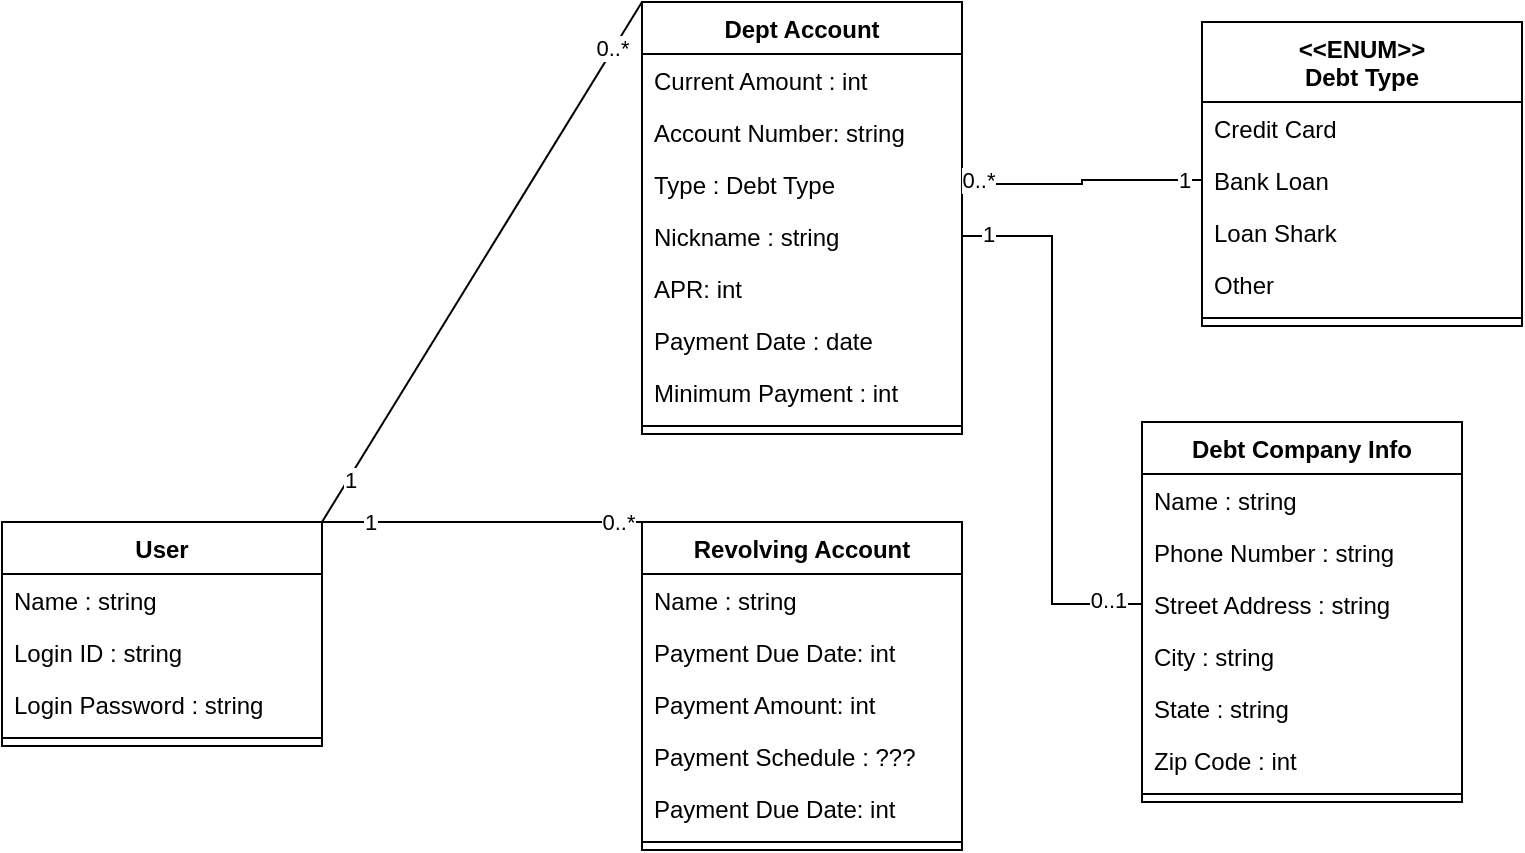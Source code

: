 <mxfile version="15.0.3" type="github">
  <diagram id="C5RBs43oDa-KdzZeNtuy" name="Page-1">
    <mxGraphModel dx="1422" dy="729" grid="1" gridSize="10" guides="1" tooltips="1" connect="1" arrows="1" fold="1" page="1" pageScale="1" pageWidth="827" pageHeight="1169" math="0" shadow="0">
      <root>
        <mxCell id="WIyWlLk6GJQsqaUBKTNV-0" />
        <mxCell id="WIyWlLk6GJQsqaUBKTNV-1" parent="WIyWlLk6GJQsqaUBKTNV-0" />
        <mxCell id="2ctmbRKMQEPnxCyGEqB2-3" value="Debt Company Info" style="swimlane;fontStyle=1;align=center;verticalAlign=top;childLayout=stackLayout;horizontal=1;startSize=26;horizontalStack=0;resizeParent=1;resizeParentMax=0;resizeLast=0;collapsible=1;marginBottom=0;" vertex="1" parent="WIyWlLk6GJQsqaUBKTNV-1">
          <mxGeometry x="610" y="310" width="160" height="190" as="geometry" />
        </mxCell>
        <mxCell id="2ctmbRKMQEPnxCyGEqB2-4" value="Name : string" style="text;strokeColor=none;fillColor=none;align=left;verticalAlign=top;spacingLeft=4;spacingRight=4;overflow=hidden;rotatable=0;points=[[0,0.5],[1,0.5]];portConstraint=eastwest;" vertex="1" parent="2ctmbRKMQEPnxCyGEqB2-3">
          <mxGeometry y="26" width="160" height="26" as="geometry" />
        </mxCell>
        <mxCell id="2ctmbRKMQEPnxCyGEqB2-7" value="Phone Number : string" style="text;strokeColor=none;fillColor=none;align=left;verticalAlign=top;spacingLeft=4;spacingRight=4;overflow=hidden;rotatable=0;points=[[0,0.5],[1,0.5]];portConstraint=eastwest;" vertex="1" parent="2ctmbRKMQEPnxCyGEqB2-3">
          <mxGeometry y="52" width="160" height="26" as="geometry" />
        </mxCell>
        <mxCell id="2ctmbRKMQEPnxCyGEqB2-8" value="Street Address : string" style="text;strokeColor=none;fillColor=none;align=left;verticalAlign=top;spacingLeft=4;spacingRight=4;overflow=hidden;rotatable=0;points=[[0,0.5],[1,0.5]];portConstraint=eastwest;" vertex="1" parent="2ctmbRKMQEPnxCyGEqB2-3">
          <mxGeometry y="78" width="160" height="26" as="geometry" />
        </mxCell>
        <mxCell id="2ctmbRKMQEPnxCyGEqB2-11" value="City : string" style="text;strokeColor=none;fillColor=none;align=left;verticalAlign=top;spacingLeft=4;spacingRight=4;overflow=hidden;rotatable=0;points=[[0,0.5],[1,0.5]];portConstraint=eastwest;" vertex="1" parent="2ctmbRKMQEPnxCyGEqB2-3">
          <mxGeometry y="104" width="160" height="26" as="geometry" />
        </mxCell>
        <mxCell id="2ctmbRKMQEPnxCyGEqB2-9" value="State : string" style="text;strokeColor=none;fillColor=none;align=left;verticalAlign=top;spacingLeft=4;spacingRight=4;overflow=hidden;rotatable=0;points=[[0,0.5],[1,0.5]];portConstraint=eastwest;" vertex="1" parent="2ctmbRKMQEPnxCyGEqB2-3">
          <mxGeometry y="130" width="160" height="26" as="geometry" />
        </mxCell>
        <mxCell id="2ctmbRKMQEPnxCyGEqB2-10" value="Zip Code : int" style="text;strokeColor=none;fillColor=none;align=left;verticalAlign=top;spacingLeft=4;spacingRight=4;overflow=hidden;rotatable=0;points=[[0,0.5],[1,0.5]];portConstraint=eastwest;" vertex="1" parent="2ctmbRKMQEPnxCyGEqB2-3">
          <mxGeometry y="156" width="160" height="26" as="geometry" />
        </mxCell>
        <mxCell id="2ctmbRKMQEPnxCyGEqB2-5" value="" style="line;strokeWidth=1;fillColor=none;align=left;verticalAlign=middle;spacingTop=-1;spacingLeft=3;spacingRight=3;rotatable=0;labelPosition=right;points=[];portConstraint=eastwest;" vertex="1" parent="2ctmbRKMQEPnxCyGEqB2-3">
          <mxGeometry y="182" width="160" height="8" as="geometry" />
        </mxCell>
        <mxCell id="2ctmbRKMQEPnxCyGEqB2-12" value="Dept Account" style="swimlane;fontStyle=1;align=center;verticalAlign=top;childLayout=stackLayout;horizontal=1;startSize=26;horizontalStack=0;resizeParent=1;resizeParentMax=0;resizeLast=0;collapsible=1;marginBottom=0;" vertex="1" parent="WIyWlLk6GJQsqaUBKTNV-1">
          <mxGeometry x="360" y="100" width="160" height="216" as="geometry" />
        </mxCell>
        <mxCell id="2ctmbRKMQEPnxCyGEqB2-13" value="Current Amount : int" style="text;strokeColor=none;fillColor=none;align=left;verticalAlign=top;spacingLeft=4;spacingRight=4;overflow=hidden;rotatable=0;points=[[0,0.5],[1,0.5]];portConstraint=eastwest;" vertex="1" parent="2ctmbRKMQEPnxCyGEqB2-12">
          <mxGeometry y="26" width="160" height="26" as="geometry" />
        </mxCell>
        <mxCell id="2ctmbRKMQEPnxCyGEqB2-16" value="Account Number: string" style="text;strokeColor=none;fillColor=none;align=left;verticalAlign=top;spacingLeft=4;spacingRight=4;overflow=hidden;rotatable=0;points=[[0,0.5],[1,0.5]];portConstraint=eastwest;" vertex="1" parent="2ctmbRKMQEPnxCyGEqB2-12">
          <mxGeometry y="52" width="160" height="26" as="geometry" />
        </mxCell>
        <mxCell id="2ctmbRKMQEPnxCyGEqB2-17" value="Type : Debt Type" style="text;strokeColor=none;fillColor=none;align=left;verticalAlign=top;spacingLeft=4;spacingRight=4;overflow=hidden;rotatable=0;points=[[0,0.5],[1,0.5]];portConstraint=eastwest;" vertex="1" parent="2ctmbRKMQEPnxCyGEqB2-12">
          <mxGeometry y="78" width="160" height="26" as="geometry" />
        </mxCell>
        <mxCell id="2ctmbRKMQEPnxCyGEqB2-18" value="Nickname : string" style="text;strokeColor=none;fillColor=none;align=left;verticalAlign=top;spacingLeft=4;spacingRight=4;overflow=hidden;rotatable=0;points=[[0,0.5],[1,0.5]];portConstraint=eastwest;" vertex="1" parent="2ctmbRKMQEPnxCyGEqB2-12">
          <mxGeometry y="104" width="160" height="26" as="geometry" />
        </mxCell>
        <mxCell id="2ctmbRKMQEPnxCyGEqB2-19" value="APR: int" style="text;strokeColor=none;fillColor=none;align=left;verticalAlign=top;spacingLeft=4;spacingRight=4;overflow=hidden;rotatable=0;points=[[0,0.5],[1,0.5]];portConstraint=eastwest;" vertex="1" parent="2ctmbRKMQEPnxCyGEqB2-12">
          <mxGeometry y="130" width="160" height="26" as="geometry" />
        </mxCell>
        <mxCell id="2ctmbRKMQEPnxCyGEqB2-35" value="Payment Date : date" style="text;strokeColor=none;fillColor=none;align=left;verticalAlign=top;spacingLeft=4;spacingRight=4;overflow=hidden;rotatable=0;points=[[0,0.5],[1,0.5]];portConstraint=eastwest;" vertex="1" parent="2ctmbRKMQEPnxCyGEqB2-12">
          <mxGeometry y="156" width="160" height="26" as="geometry" />
        </mxCell>
        <mxCell id="2ctmbRKMQEPnxCyGEqB2-36" value="Minimum Payment : int" style="text;strokeColor=none;fillColor=none;align=left;verticalAlign=top;spacingLeft=4;spacingRight=4;overflow=hidden;rotatable=0;points=[[0,0.5],[1,0.5]];portConstraint=eastwest;" vertex="1" parent="2ctmbRKMQEPnxCyGEqB2-12">
          <mxGeometry y="182" width="160" height="26" as="geometry" />
        </mxCell>
        <mxCell id="2ctmbRKMQEPnxCyGEqB2-14" value="" style="line;strokeWidth=1;fillColor=none;align=left;verticalAlign=middle;spacingTop=-1;spacingLeft=3;spacingRight=3;rotatable=0;labelPosition=right;points=[];portConstraint=eastwest;" vertex="1" parent="2ctmbRKMQEPnxCyGEqB2-12">
          <mxGeometry y="208" width="160" height="8" as="geometry" />
        </mxCell>
        <mxCell id="2ctmbRKMQEPnxCyGEqB2-20" value="&lt;&lt;ENUM&gt;&gt;&#xa;Debt Type" style="swimlane;fontStyle=1;align=center;verticalAlign=top;childLayout=stackLayout;horizontal=1;startSize=40;horizontalStack=0;resizeParent=1;resizeParentMax=0;resizeLast=0;collapsible=1;marginBottom=0;" vertex="1" parent="WIyWlLk6GJQsqaUBKTNV-1">
          <mxGeometry x="640" y="110" width="160" height="152" as="geometry" />
        </mxCell>
        <mxCell id="2ctmbRKMQEPnxCyGEqB2-21" value="Credit Card" style="text;strokeColor=none;fillColor=none;align=left;verticalAlign=top;spacingLeft=4;spacingRight=4;overflow=hidden;rotatable=0;points=[[0,0.5],[1,0.5]];portConstraint=eastwest;" vertex="1" parent="2ctmbRKMQEPnxCyGEqB2-20">
          <mxGeometry y="40" width="160" height="26" as="geometry" />
        </mxCell>
        <mxCell id="2ctmbRKMQEPnxCyGEqB2-24" value="Bank Loan" style="text;strokeColor=none;fillColor=none;align=left;verticalAlign=top;spacingLeft=4;spacingRight=4;overflow=hidden;rotatable=0;points=[[0,0.5],[1,0.5]];portConstraint=eastwest;" vertex="1" parent="2ctmbRKMQEPnxCyGEqB2-20">
          <mxGeometry y="66" width="160" height="26" as="geometry" />
        </mxCell>
        <mxCell id="2ctmbRKMQEPnxCyGEqB2-25" value="Loan Shark" style="text;strokeColor=none;fillColor=none;align=left;verticalAlign=top;spacingLeft=4;spacingRight=4;overflow=hidden;rotatable=0;points=[[0,0.5],[1,0.5]];portConstraint=eastwest;" vertex="1" parent="2ctmbRKMQEPnxCyGEqB2-20">
          <mxGeometry y="92" width="160" height="26" as="geometry" />
        </mxCell>
        <mxCell id="2ctmbRKMQEPnxCyGEqB2-26" value="Other" style="text;strokeColor=none;fillColor=none;align=left;verticalAlign=top;spacingLeft=4;spacingRight=4;overflow=hidden;rotatable=0;points=[[0,0.5],[1,0.5]];portConstraint=eastwest;" vertex="1" parent="2ctmbRKMQEPnxCyGEqB2-20">
          <mxGeometry y="118" width="160" height="26" as="geometry" />
        </mxCell>
        <mxCell id="2ctmbRKMQEPnxCyGEqB2-22" value="" style="line;strokeWidth=1;fillColor=none;align=left;verticalAlign=middle;spacingTop=-1;spacingLeft=3;spacingRight=3;rotatable=0;labelPosition=right;points=[];portConstraint=eastwest;" vertex="1" parent="2ctmbRKMQEPnxCyGEqB2-20">
          <mxGeometry y="144" width="160" height="8" as="geometry" />
        </mxCell>
        <mxCell id="2ctmbRKMQEPnxCyGEqB2-27" style="edgeStyle=orthogonalEdgeStyle;rounded=0;orthogonalLoop=1;jettySize=auto;html=1;exitX=1;exitY=0.5;exitDx=0;exitDy=0;entryX=0;entryY=0.5;entryDx=0;entryDy=0;endArrow=none;endFill=0;" edge="1" parent="WIyWlLk6GJQsqaUBKTNV-1" source="2ctmbRKMQEPnxCyGEqB2-17" target="2ctmbRKMQEPnxCyGEqB2-24">
          <mxGeometry relative="1" as="geometry" />
        </mxCell>
        <mxCell id="2ctmbRKMQEPnxCyGEqB2-28" value="0..*" style="edgeLabel;html=1;align=center;verticalAlign=middle;resizable=0;points=[];" vertex="1" connectable="0" parent="2ctmbRKMQEPnxCyGEqB2-27">
          <mxGeometry x="-0.881" y="2" relative="1" as="geometry">
            <mxPoint as="offset" />
          </mxGeometry>
        </mxCell>
        <mxCell id="2ctmbRKMQEPnxCyGEqB2-29" value="1&lt;br&gt;" style="edgeLabel;html=1;align=center;verticalAlign=middle;resizable=0;points=[];" vertex="1" connectable="0" parent="2ctmbRKMQEPnxCyGEqB2-27">
          <mxGeometry x="0.842" relative="1" as="geometry">
            <mxPoint as="offset" />
          </mxGeometry>
        </mxCell>
        <mxCell id="2ctmbRKMQEPnxCyGEqB2-30" style="edgeStyle=orthogonalEdgeStyle;rounded=0;orthogonalLoop=1;jettySize=auto;html=1;exitX=1;exitY=0.5;exitDx=0;exitDy=0;entryX=0;entryY=0.5;entryDx=0;entryDy=0;endArrow=none;endFill=0;" edge="1" parent="WIyWlLk6GJQsqaUBKTNV-1" source="2ctmbRKMQEPnxCyGEqB2-18" target="2ctmbRKMQEPnxCyGEqB2-8">
          <mxGeometry relative="1" as="geometry" />
        </mxCell>
        <mxCell id="2ctmbRKMQEPnxCyGEqB2-32" value="0..1" style="edgeLabel;html=1;align=center;verticalAlign=middle;resizable=0;points=[];" vertex="1" connectable="0" parent="2ctmbRKMQEPnxCyGEqB2-30">
          <mxGeometry x="0.874" y="2" relative="1" as="geometry">
            <mxPoint as="offset" />
          </mxGeometry>
        </mxCell>
        <mxCell id="2ctmbRKMQEPnxCyGEqB2-34" value="1&lt;br&gt;" style="edgeLabel;html=1;align=center;verticalAlign=middle;resizable=0;points=[];" vertex="1" connectable="0" parent="2ctmbRKMQEPnxCyGEqB2-30">
          <mxGeometry x="-0.91" y="1" relative="1" as="geometry">
            <mxPoint as="offset" />
          </mxGeometry>
        </mxCell>
        <mxCell id="2ctmbRKMQEPnxCyGEqB2-37" value="Revolving Account" style="swimlane;fontStyle=1;align=center;verticalAlign=top;childLayout=stackLayout;horizontal=1;startSize=26;horizontalStack=0;resizeParent=1;resizeParentMax=0;resizeLast=0;collapsible=1;marginBottom=0;" vertex="1" parent="WIyWlLk6GJQsqaUBKTNV-1">
          <mxGeometry x="360" y="360" width="160" height="164" as="geometry" />
        </mxCell>
        <mxCell id="2ctmbRKMQEPnxCyGEqB2-44" value="Name : string" style="text;strokeColor=none;fillColor=none;align=left;verticalAlign=top;spacingLeft=4;spacingRight=4;overflow=hidden;rotatable=0;points=[[0,0.5],[1,0.5]];portConstraint=eastwest;" vertex="1" parent="2ctmbRKMQEPnxCyGEqB2-37">
          <mxGeometry y="26" width="160" height="26" as="geometry" />
        </mxCell>
        <mxCell id="2ctmbRKMQEPnxCyGEqB2-42" value="Payment Due Date: int" style="text;strokeColor=none;fillColor=none;align=left;verticalAlign=top;spacingLeft=4;spacingRight=4;overflow=hidden;rotatable=0;points=[[0,0.5],[1,0.5]];portConstraint=eastwest;" vertex="1" parent="2ctmbRKMQEPnxCyGEqB2-37">
          <mxGeometry y="52" width="160" height="26" as="geometry" />
        </mxCell>
        <mxCell id="2ctmbRKMQEPnxCyGEqB2-38" value="Payment Amount: int" style="text;strokeColor=none;fillColor=none;align=left;verticalAlign=top;spacingLeft=4;spacingRight=4;overflow=hidden;rotatable=0;points=[[0,0.5],[1,0.5]];portConstraint=eastwest;" vertex="1" parent="2ctmbRKMQEPnxCyGEqB2-37">
          <mxGeometry y="78" width="160" height="26" as="geometry" />
        </mxCell>
        <mxCell id="2ctmbRKMQEPnxCyGEqB2-41" value="Payment Schedule : ???" style="text;strokeColor=none;fillColor=none;align=left;verticalAlign=top;spacingLeft=4;spacingRight=4;overflow=hidden;rotatable=0;points=[[0,0.5],[1,0.5]];portConstraint=eastwest;" vertex="1" parent="2ctmbRKMQEPnxCyGEqB2-37">
          <mxGeometry y="104" width="160" height="26" as="geometry" />
        </mxCell>
        <mxCell id="2ctmbRKMQEPnxCyGEqB2-43" value="Payment Due Date: int" style="text;strokeColor=none;fillColor=none;align=left;verticalAlign=top;spacingLeft=4;spacingRight=4;overflow=hidden;rotatable=0;points=[[0,0.5],[1,0.5]];portConstraint=eastwest;" vertex="1" parent="2ctmbRKMQEPnxCyGEqB2-37">
          <mxGeometry y="130" width="160" height="26" as="geometry" />
        </mxCell>
        <mxCell id="2ctmbRKMQEPnxCyGEqB2-39" value="" style="line;strokeWidth=1;fillColor=none;align=left;verticalAlign=middle;spacingTop=-1;spacingLeft=3;spacingRight=3;rotatable=0;labelPosition=right;points=[];portConstraint=eastwest;" vertex="1" parent="2ctmbRKMQEPnxCyGEqB2-37">
          <mxGeometry y="156" width="160" height="8" as="geometry" />
        </mxCell>
        <mxCell id="2ctmbRKMQEPnxCyGEqB2-45" value="User" style="swimlane;fontStyle=1;align=center;verticalAlign=top;childLayout=stackLayout;horizontal=1;startSize=26;horizontalStack=0;resizeParent=1;resizeParentMax=0;resizeLast=0;collapsible=1;marginBottom=0;" vertex="1" parent="WIyWlLk6GJQsqaUBKTNV-1">
          <mxGeometry x="40" y="360" width="160" height="112" as="geometry" />
        </mxCell>
        <mxCell id="2ctmbRKMQEPnxCyGEqB2-46" value="Name : string" style="text;strokeColor=none;fillColor=none;align=left;verticalAlign=top;spacingLeft=4;spacingRight=4;overflow=hidden;rotatable=0;points=[[0,0.5],[1,0.5]];portConstraint=eastwest;" vertex="1" parent="2ctmbRKMQEPnxCyGEqB2-45">
          <mxGeometry y="26" width="160" height="26" as="geometry" />
        </mxCell>
        <mxCell id="2ctmbRKMQEPnxCyGEqB2-49" value="Login ID : string" style="text;strokeColor=none;fillColor=none;align=left;verticalAlign=top;spacingLeft=4;spacingRight=4;overflow=hidden;rotatable=0;points=[[0,0.5],[1,0.5]];portConstraint=eastwest;" vertex="1" parent="2ctmbRKMQEPnxCyGEqB2-45">
          <mxGeometry y="52" width="160" height="26" as="geometry" />
        </mxCell>
        <mxCell id="2ctmbRKMQEPnxCyGEqB2-50" value="Login Password : string" style="text;strokeColor=none;fillColor=none;align=left;verticalAlign=top;spacingLeft=4;spacingRight=4;overflow=hidden;rotatable=0;points=[[0,0.5],[1,0.5]];portConstraint=eastwest;" vertex="1" parent="2ctmbRKMQEPnxCyGEqB2-45">
          <mxGeometry y="78" width="160" height="26" as="geometry" />
        </mxCell>
        <mxCell id="2ctmbRKMQEPnxCyGEqB2-47" value="" style="line;strokeWidth=1;fillColor=none;align=left;verticalAlign=middle;spacingTop=-1;spacingLeft=3;spacingRight=3;rotatable=0;labelPosition=right;points=[];portConstraint=eastwest;" vertex="1" parent="2ctmbRKMQEPnxCyGEqB2-45">
          <mxGeometry y="104" width="160" height="8" as="geometry" />
        </mxCell>
        <mxCell id="2ctmbRKMQEPnxCyGEqB2-51" value="" style="endArrow=none;html=1;exitX=1;exitY=0;exitDx=0;exitDy=0;entryX=0;entryY=0;entryDx=0;entryDy=0;" edge="1" parent="WIyWlLk6GJQsqaUBKTNV-1" source="2ctmbRKMQEPnxCyGEqB2-45" target="2ctmbRKMQEPnxCyGEqB2-12">
          <mxGeometry width="50" height="50" relative="1" as="geometry">
            <mxPoint x="140" y="240" as="sourcePoint" />
            <mxPoint x="190" y="190" as="targetPoint" />
          </mxGeometry>
        </mxCell>
        <mxCell id="2ctmbRKMQEPnxCyGEqB2-55" value="1" style="edgeLabel;html=1;align=center;verticalAlign=middle;resizable=0;points=[];" vertex="1" connectable="0" parent="2ctmbRKMQEPnxCyGEqB2-51">
          <mxGeometry x="-0.833" relative="1" as="geometry">
            <mxPoint as="offset" />
          </mxGeometry>
        </mxCell>
        <mxCell id="2ctmbRKMQEPnxCyGEqB2-56" value="0..*" style="edgeLabel;html=1;align=center;verticalAlign=middle;resizable=0;points=[];" vertex="1" connectable="0" parent="2ctmbRKMQEPnxCyGEqB2-51">
          <mxGeometry x="0.814" relative="1" as="geometry">
            <mxPoint y="-1" as="offset" />
          </mxGeometry>
        </mxCell>
        <mxCell id="2ctmbRKMQEPnxCyGEqB2-52" value="" style="endArrow=none;html=1;exitX=1;exitY=0;exitDx=0;exitDy=0;entryX=0;entryY=0;entryDx=0;entryDy=0;" edge="1" parent="WIyWlLk6GJQsqaUBKTNV-1" source="2ctmbRKMQEPnxCyGEqB2-45" target="2ctmbRKMQEPnxCyGEqB2-37">
          <mxGeometry width="50" height="50" relative="1" as="geometry">
            <mxPoint x="270" y="430" as="sourcePoint" />
            <mxPoint x="320" y="380" as="targetPoint" />
          </mxGeometry>
        </mxCell>
        <mxCell id="2ctmbRKMQEPnxCyGEqB2-53" value="1" style="edgeLabel;html=1;align=center;verticalAlign=middle;resizable=0;points=[];" vertex="1" connectable="0" parent="2ctmbRKMQEPnxCyGEqB2-52">
          <mxGeometry x="-0.702" relative="1" as="geometry">
            <mxPoint as="offset" />
          </mxGeometry>
        </mxCell>
        <mxCell id="2ctmbRKMQEPnxCyGEqB2-54" value="0..*" style="edgeLabel;html=1;align=center;verticalAlign=middle;resizable=0;points=[];" vertex="1" connectable="0" parent="2ctmbRKMQEPnxCyGEqB2-52">
          <mxGeometry x="0.845" relative="1" as="geometry">
            <mxPoint as="offset" />
          </mxGeometry>
        </mxCell>
      </root>
    </mxGraphModel>
  </diagram>
</mxfile>
